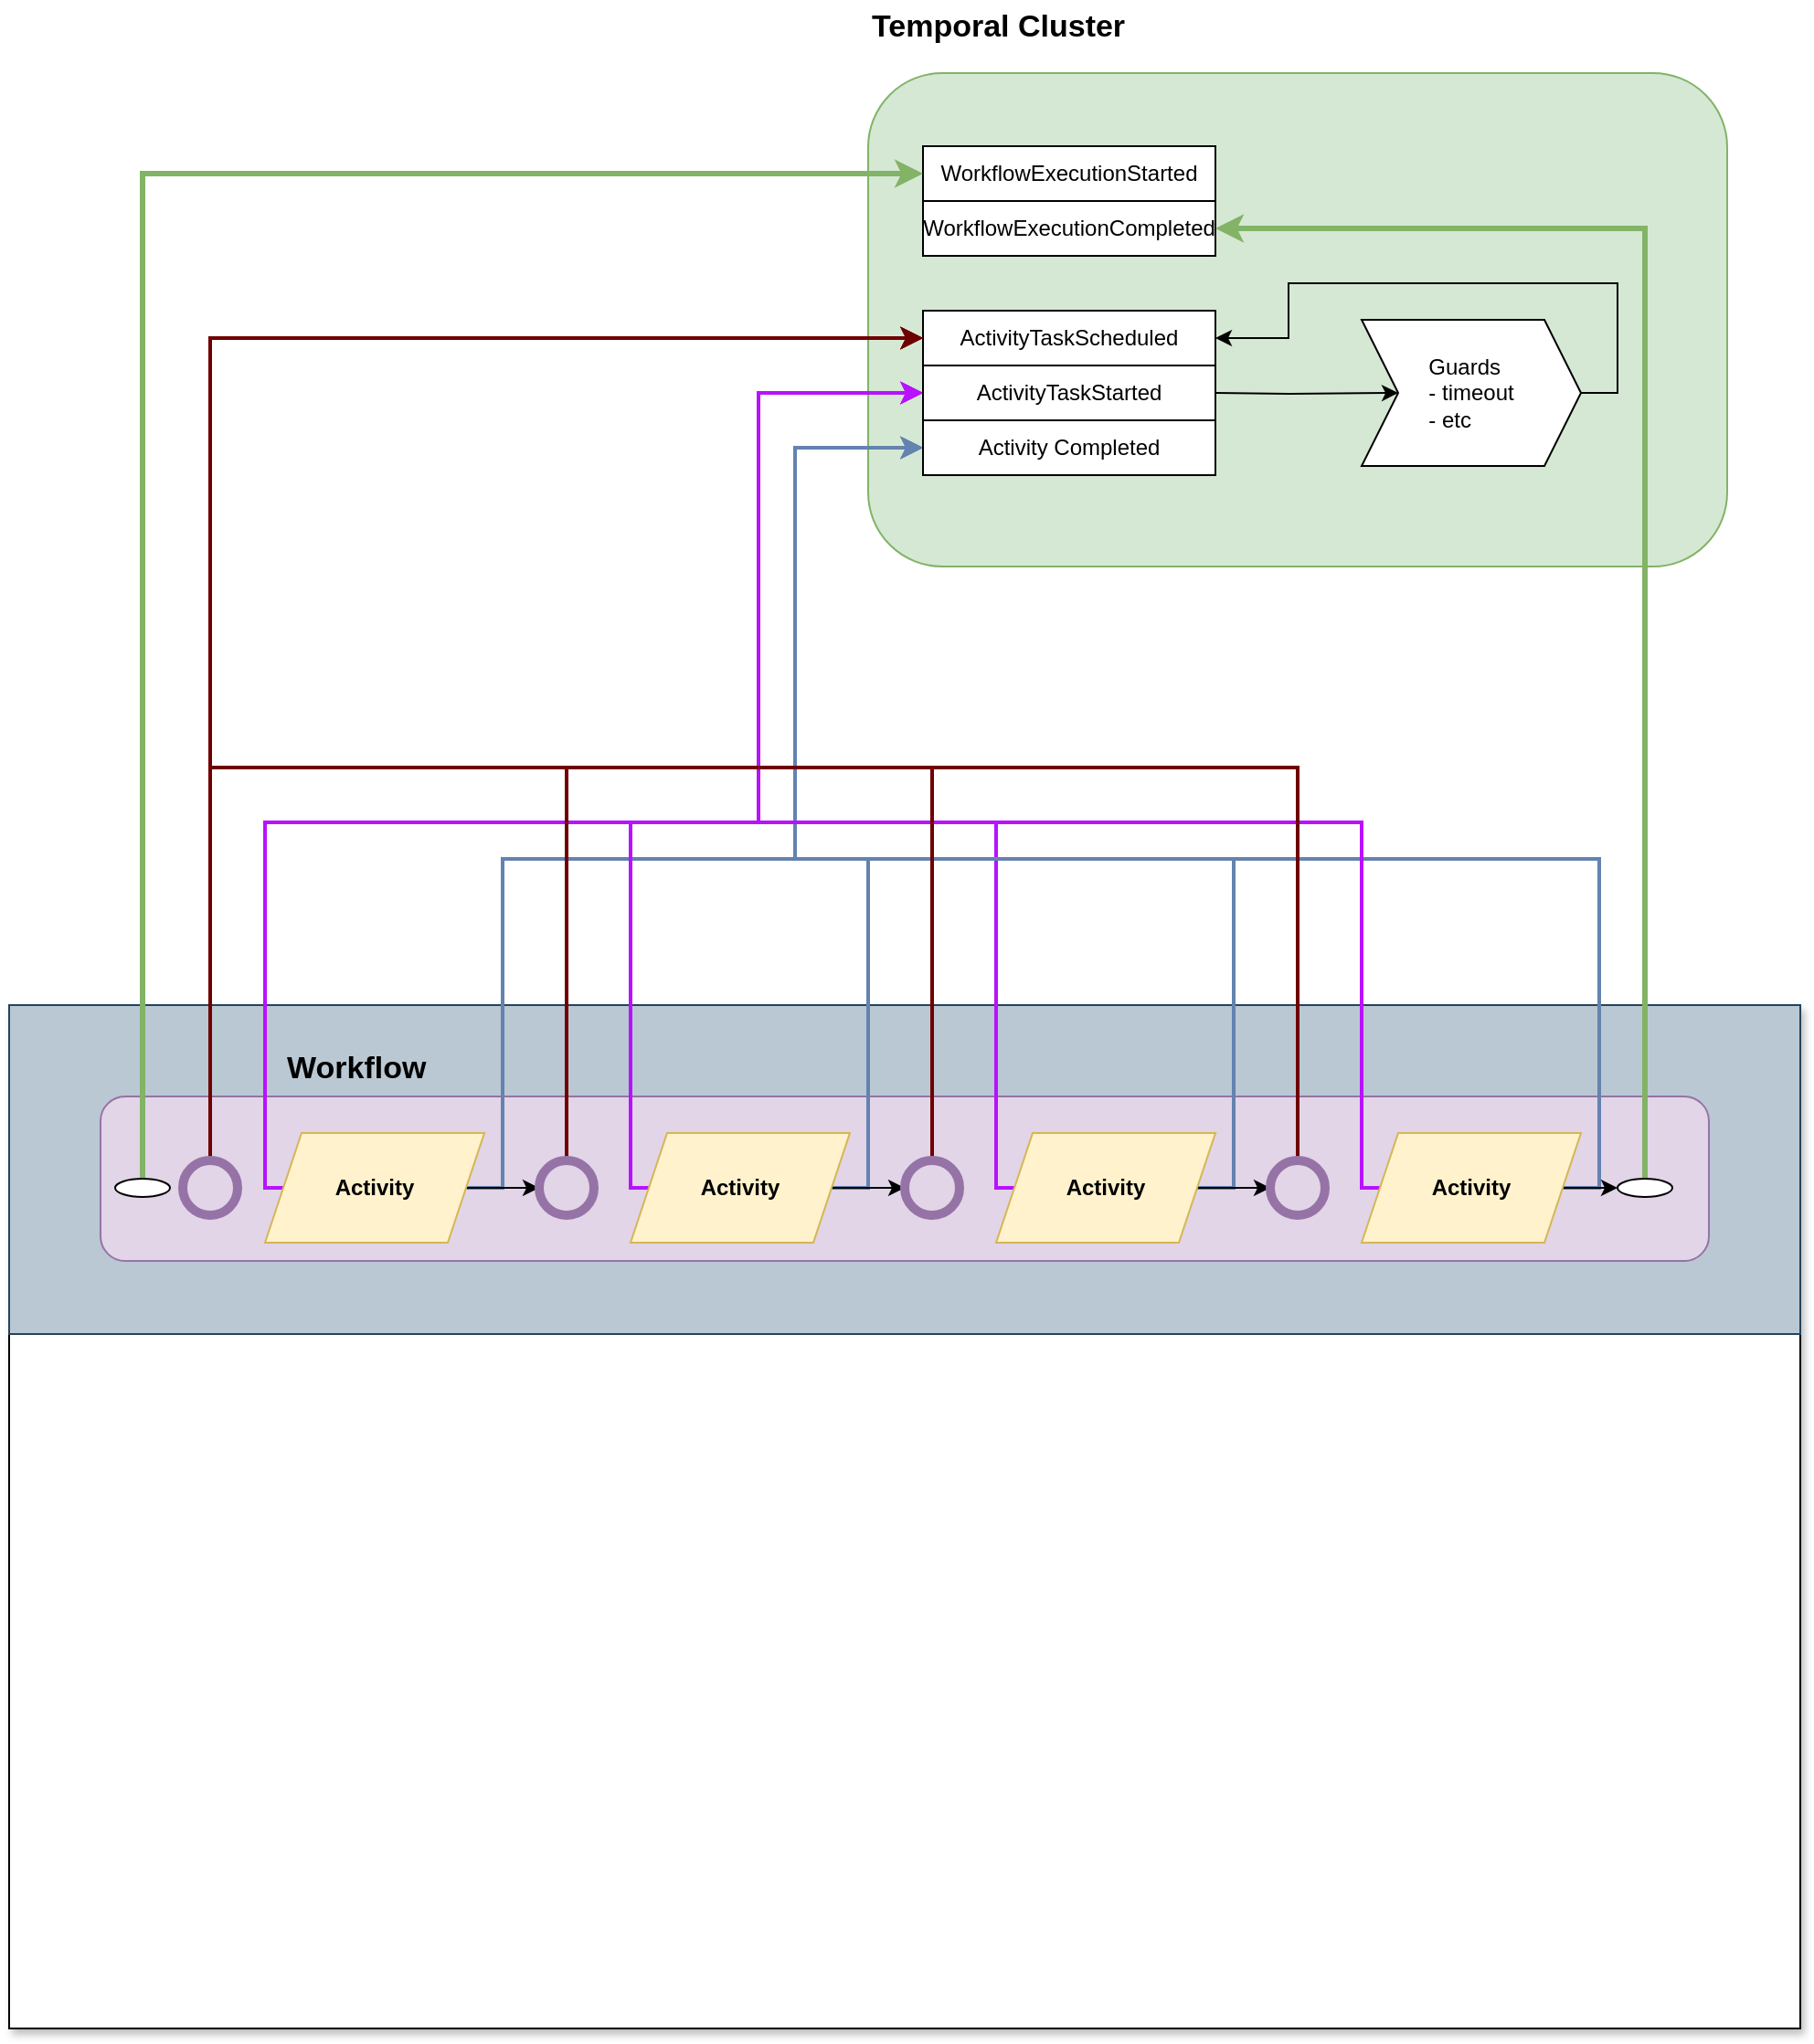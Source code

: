 <mxfile version="22.0.3" type="device">
  <diagram name="Page-1" id="z3kwIi44Q01-h5LEooEN">
    <mxGraphModel dx="3092" dy="1942" grid="1" gridSize="10" guides="1" tooltips="1" connect="1" arrows="1" fold="1" page="1" pageScale="1" pageWidth="850" pageHeight="1100" math="0" shadow="0">
      <root>
        <mxCell id="0" />
        <mxCell id="1" parent="0" />
        <mxCell id="9BV4CZnHF9neYJMWB2M7-3" value="" style="rounded=0;whiteSpace=wrap;html=1;align=left;verticalAlign=top;glass=0;shadow=1;" parent="1" vertex="1">
          <mxGeometry x="-860" y="80" width="980" height="560" as="geometry" />
        </mxCell>
        <mxCell id="-FT3mpPr_WbykKQzSYBq-54" value="" style="rounded=0;whiteSpace=wrap;html=1;fillColor=#bac8d3;strokeColor=#23445d;" vertex="1" parent="1">
          <mxGeometry x="-860" y="80" width="980" height="180" as="geometry" />
        </mxCell>
        <mxCell id="-FT3mpPr_WbykKQzSYBq-51" value="" style="rounded=1;whiteSpace=wrap;html=1;fillColor=#d5e8d4;strokeColor=#82b366;" vertex="1" parent="1">
          <mxGeometry x="-390" y="-430" width="470" height="270" as="geometry" />
        </mxCell>
        <mxCell id="9BV4CZnHF9neYJMWB2M7-11" value="" style="rounded=1;whiteSpace=wrap;html=1;fillColor=#e1d5e7;strokeColor=#9673a6;" parent="1" vertex="1">
          <mxGeometry x="-810" y="130" width="880" height="90" as="geometry" />
        </mxCell>
        <mxCell id="-FT3mpPr_WbykKQzSYBq-16" style="edgeStyle=orthogonalEdgeStyle;rounded=0;orthogonalLoop=1;jettySize=auto;html=1;exitX=1;exitY=0.5;exitDx=0;exitDy=0;entryX=0;entryY=0.5;entryDx=0;entryDy=0;strokeWidth=2;strokeColor=#6383B0;" edge="1" parent="1" source="-FT3mpPr_WbykKQzSYBq-2" target="-FT3mpPr_WbykKQzSYBq-14">
          <mxGeometry relative="1" as="geometry">
            <Array as="points">
              <mxPoint x="-590" y="180" />
              <mxPoint x="-590" />
              <mxPoint x="-430" />
              <mxPoint x="-430" y="-225" />
            </Array>
          </mxGeometry>
        </mxCell>
        <mxCell id="-FT3mpPr_WbykKQzSYBq-25" style="edgeStyle=orthogonalEdgeStyle;rounded=0;orthogonalLoop=1;jettySize=auto;html=1;exitX=0;exitY=0.5;exitDx=0;exitDy=0;entryX=0;entryY=0.5;entryDx=0;entryDy=0;strokeWidth=2;strokeColor=#B812FF;" edge="1" parent="1" source="-FT3mpPr_WbykKQzSYBq-2" target="-FT3mpPr_WbykKQzSYBq-19">
          <mxGeometry relative="1" as="geometry">
            <Array as="points">
              <mxPoint x="-720" y="180" />
              <mxPoint x="-720" y="-20" />
              <mxPoint x="-450" y="-20" />
              <mxPoint x="-450" y="-255" />
            </Array>
          </mxGeometry>
        </mxCell>
        <mxCell id="-FT3mpPr_WbykKQzSYBq-46" style="edgeStyle=orthogonalEdgeStyle;rounded=0;orthogonalLoop=1;jettySize=auto;html=1;exitX=1;exitY=0.5;exitDx=0;exitDy=0;entryX=0;entryY=0.5;entryDx=0;entryDy=0;" edge="1" parent="1" source="-FT3mpPr_WbykKQzSYBq-2" target="-FT3mpPr_WbykKQzSYBq-30">
          <mxGeometry relative="1" as="geometry" />
        </mxCell>
        <mxCell id="-FT3mpPr_WbykKQzSYBq-2" value="&lt;b&gt;Activity&lt;/b&gt;" style="shape=parallelogram;perimeter=parallelogramPerimeter;whiteSpace=wrap;html=1;fixedSize=1;fillColor=#fff2cc;strokeColor=#d6b656;" vertex="1" parent="1">
          <mxGeometry x="-720" y="150" width="120" height="60" as="geometry" />
        </mxCell>
        <mxCell id="-FT3mpPr_WbykKQzSYBq-17" style="edgeStyle=orthogonalEdgeStyle;rounded=0;orthogonalLoop=1;jettySize=auto;html=1;exitX=1;exitY=0.5;exitDx=0;exitDy=0;entryX=0;entryY=0.5;entryDx=0;entryDy=0;strokeWidth=2;strokeColor=#6383B0;" edge="1" parent="1" source="-FT3mpPr_WbykKQzSYBq-3" target="-FT3mpPr_WbykKQzSYBq-14">
          <mxGeometry relative="1" as="geometry">
            <Array as="points">
              <mxPoint x="-390" y="180" />
              <mxPoint x="-390" />
              <mxPoint x="-430" />
              <mxPoint x="-430" y="-225" />
            </Array>
          </mxGeometry>
        </mxCell>
        <mxCell id="-FT3mpPr_WbykKQzSYBq-33" style="edgeStyle=orthogonalEdgeStyle;rounded=0;orthogonalLoop=1;jettySize=auto;html=1;exitX=0;exitY=0.5;exitDx=0;exitDy=0;entryX=0;entryY=0.5;entryDx=0;entryDy=0;strokeWidth=2;strokeColor=#B812FF;" edge="1" parent="1" source="-FT3mpPr_WbykKQzSYBq-3" target="-FT3mpPr_WbykKQzSYBq-19">
          <mxGeometry relative="1" as="geometry">
            <Array as="points">
              <mxPoint x="-520" y="180" />
              <mxPoint x="-520" y="-20" />
              <mxPoint x="-450" y="-20" />
              <mxPoint x="-450" y="-255" />
            </Array>
          </mxGeometry>
        </mxCell>
        <mxCell id="-FT3mpPr_WbykKQzSYBq-47" style="edgeStyle=orthogonalEdgeStyle;rounded=0;orthogonalLoop=1;jettySize=auto;html=1;exitX=1;exitY=0.5;exitDx=0;exitDy=0;entryX=0;entryY=0.5;entryDx=0;entryDy=0;" edge="1" parent="1" source="-FT3mpPr_WbykKQzSYBq-3" target="-FT3mpPr_WbykKQzSYBq-31">
          <mxGeometry relative="1" as="geometry" />
        </mxCell>
        <mxCell id="-FT3mpPr_WbykKQzSYBq-3" value="&lt;b&gt;Activity&lt;/b&gt;" style="shape=parallelogram;perimeter=parallelogramPerimeter;whiteSpace=wrap;html=1;fixedSize=1;fillColor=#fff2cc;strokeColor=#d6b656;" vertex="1" parent="1">
          <mxGeometry x="-520" y="150" width="120" height="60" as="geometry" />
        </mxCell>
        <mxCell id="-FT3mpPr_WbykKQzSYBq-27" style="edgeStyle=orthogonalEdgeStyle;rounded=0;orthogonalLoop=1;jettySize=auto;html=1;exitX=1;exitY=0.5;exitDx=0;exitDy=0;entryX=0;entryY=0.5;entryDx=0;entryDy=0;strokeWidth=2;strokeColor=#6383B0;" edge="1" parent="1" source="-FT3mpPr_WbykKQzSYBq-4" target="-FT3mpPr_WbykKQzSYBq-14">
          <mxGeometry relative="1" as="geometry">
            <Array as="points">
              <mxPoint x="-190" y="180" />
              <mxPoint x="-190" />
              <mxPoint x="-430" />
              <mxPoint x="-430" y="-225" />
            </Array>
          </mxGeometry>
        </mxCell>
        <mxCell id="-FT3mpPr_WbykKQzSYBq-34" style="edgeStyle=orthogonalEdgeStyle;rounded=0;orthogonalLoop=1;jettySize=auto;html=1;exitX=0;exitY=0.5;exitDx=0;exitDy=0;entryX=0;entryY=0.5;entryDx=0;entryDy=0;strokeWidth=2;strokeColor=#B812FF;" edge="1" parent="1" source="-FT3mpPr_WbykKQzSYBq-4" target="-FT3mpPr_WbykKQzSYBq-19">
          <mxGeometry relative="1" as="geometry">
            <Array as="points">
              <mxPoint x="-320" y="180" />
              <mxPoint x="-320" y="-20" />
              <mxPoint x="-450" y="-20" />
              <mxPoint x="-450" y="-255" />
            </Array>
          </mxGeometry>
        </mxCell>
        <mxCell id="-FT3mpPr_WbykKQzSYBq-48" style="edgeStyle=orthogonalEdgeStyle;rounded=0;orthogonalLoop=1;jettySize=auto;html=1;exitX=1;exitY=0.5;exitDx=0;exitDy=0;entryX=0;entryY=0.5;entryDx=0;entryDy=0;" edge="1" parent="1" source="-FT3mpPr_WbykKQzSYBq-4" target="-FT3mpPr_WbykKQzSYBq-32">
          <mxGeometry relative="1" as="geometry" />
        </mxCell>
        <mxCell id="-FT3mpPr_WbykKQzSYBq-4" value="&lt;b&gt;Activity&lt;/b&gt;" style="shape=parallelogram;perimeter=parallelogramPerimeter;whiteSpace=wrap;html=1;fixedSize=1;fillColor=#fff2cc;strokeColor=#d6b656;" vertex="1" parent="1">
          <mxGeometry x="-320" y="150" width="120" height="60" as="geometry" />
        </mxCell>
        <mxCell id="-FT3mpPr_WbykKQzSYBq-18" style="edgeStyle=orthogonalEdgeStyle;rounded=0;orthogonalLoop=1;jettySize=auto;html=1;exitX=1;exitY=0.5;exitDx=0;exitDy=0;entryX=0;entryY=0.5;entryDx=0;entryDy=0;fillColor=#dae8fc;strokeColor=#6383B0;strokeWidth=2;" edge="1" parent="1" source="-FT3mpPr_WbykKQzSYBq-5" target="-FT3mpPr_WbykKQzSYBq-14">
          <mxGeometry relative="1" as="geometry">
            <Array as="points">
              <mxPoint x="10" y="180" />
              <mxPoint x="10" />
              <mxPoint x="-430" />
              <mxPoint x="-430" y="-225" />
            </Array>
          </mxGeometry>
        </mxCell>
        <mxCell id="-FT3mpPr_WbykKQzSYBq-35" style="edgeStyle=orthogonalEdgeStyle;rounded=0;orthogonalLoop=1;jettySize=auto;html=1;exitX=0;exitY=0.5;exitDx=0;exitDy=0;entryX=0;entryY=0.5;entryDx=0;entryDy=0;strokeWidth=2;strokeColor=#B812FF;" edge="1" parent="1" source="-FT3mpPr_WbykKQzSYBq-5" target="-FT3mpPr_WbykKQzSYBq-19">
          <mxGeometry relative="1" as="geometry">
            <Array as="points">
              <mxPoint x="-120" y="180" />
              <mxPoint x="-120" y="-20" />
              <mxPoint x="-450" y="-20" />
              <mxPoint x="-450" y="-255" />
            </Array>
          </mxGeometry>
        </mxCell>
        <mxCell id="-FT3mpPr_WbykKQzSYBq-49" style="edgeStyle=orthogonalEdgeStyle;rounded=0;orthogonalLoop=1;jettySize=auto;html=1;exitX=1;exitY=0.5;exitDx=0;exitDy=0;entryX=0;entryY=0.5;entryDx=0;entryDy=0;" edge="1" parent="1" source="-FT3mpPr_WbykKQzSYBq-5" target="-FT3mpPr_WbykKQzSYBq-42">
          <mxGeometry relative="1" as="geometry" />
        </mxCell>
        <mxCell id="-FT3mpPr_WbykKQzSYBq-5" value="&lt;b&gt;Activity&lt;/b&gt;" style="shape=parallelogram;perimeter=parallelogramPerimeter;whiteSpace=wrap;html=1;fixedSize=1;fillColor=#fff2cc;strokeColor=#d6b656;" vertex="1" parent="1">
          <mxGeometry x="-120" y="150" width="120" height="60" as="geometry" />
        </mxCell>
        <mxCell id="-FT3mpPr_WbykKQzSYBq-6" value="Workflow" style="text;html=1;strokeColor=none;fillColor=none;align=left;verticalAlign=middle;whiteSpace=wrap;rounded=0;fontSize=17;fontStyle=1" vertex="1" parent="1">
          <mxGeometry x="-710" y="100" width="180" height="30" as="geometry" />
        </mxCell>
        <mxCell id="-FT3mpPr_WbykKQzSYBq-14" value="Activity Completed" style="rounded=0;whiteSpace=wrap;html=1;" vertex="1" parent="1">
          <mxGeometry x="-360" y="-240" width="160" height="30" as="geometry" />
        </mxCell>
        <mxCell id="-FT3mpPr_WbykKQzSYBq-19" value="ActivityTaskStarted" style="rounded=0;whiteSpace=wrap;html=1;" vertex="1" parent="1">
          <mxGeometry x="-360" y="-270" width="160" height="30" as="geometry" />
        </mxCell>
        <mxCell id="-FT3mpPr_WbykKQzSYBq-23" style="edgeStyle=orthogonalEdgeStyle;rounded=0;orthogonalLoop=1;jettySize=auto;html=1;exitX=1;exitY=0.5;exitDx=0;exitDy=0;entryX=0;entryY=0.5;entryDx=0;entryDy=0;" edge="1" parent="1" target="-FT3mpPr_WbykKQzSYBq-21">
          <mxGeometry relative="1" as="geometry">
            <mxPoint x="-200" y="-255" as="sourcePoint" />
          </mxGeometry>
        </mxCell>
        <mxCell id="-FT3mpPr_WbykKQzSYBq-24" style="edgeStyle=orthogonalEdgeStyle;rounded=0;orthogonalLoop=1;jettySize=auto;html=1;exitX=1;exitY=0.5;exitDx=0;exitDy=0;entryX=1;entryY=0.5;entryDx=0;entryDy=0;" edge="1" parent="1" source="-FT3mpPr_WbykKQzSYBq-21" target="-FT3mpPr_WbykKQzSYBq-22">
          <mxGeometry relative="1" as="geometry" />
        </mxCell>
        <mxCell id="-FT3mpPr_WbykKQzSYBq-21" value="&lt;div style=&quot;text-align: left;&quot;&gt;&lt;span style=&quot;background-color: initial;&quot;&gt;Guards&lt;/span&gt;&lt;/div&gt;&lt;div style=&quot;text-align: left;&quot;&gt;&lt;span style=&quot;background-color: initial;&quot;&gt;- timeout&lt;/span&gt;&lt;/div&gt;&lt;div style=&quot;text-align: left;&quot;&gt;&lt;span style=&quot;background-color: initial;&quot;&gt;- etc&lt;/span&gt;&lt;/div&gt;" style="shape=step;perimeter=stepPerimeter;whiteSpace=wrap;html=1;fixedSize=1;" vertex="1" parent="1">
          <mxGeometry x="-120" y="-295" width="120" height="80" as="geometry" />
        </mxCell>
        <mxCell id="-FT3mpPr_WbykKQzSYBq-22" value="ActivityTaskScheduled" style="rounded=0;whiteSpace=wrap;html=1;" vertex="1" parent="1">
          <mxGeometry x="-360" y="-300" width="160" height="30" as="geometry" />
        </mxCell>
        <mxCell id="-FT3mpPr_WbykKQzSYBq-29" style="edgeStyle=orthogonalEdgeStyle;rounded=0;orthogonalLoop=1;jettySize=auto;html=1;exitX=0.5;exitY=0;exitDx=0;exitDy=0;entryX=0;entryY=0.5;entryDx=0;entryDy=0;fillColor=#a20025;strokeColor=#6F0000;strokeWidth=2;" edge="1" parent="1" source="-FT3mpPr_WbykKQzSYBq-28" target="-FT3mpPr_WbykKQzSYBq-22">
          <mxGeometry relative="1" as="geometry" />
        </mxCell>
        <mxCell id="-FT3mpPr_WbykKQzSYBq-28" value="" style="ellipse;whiteSpace=wrap;html=1;aspect=fixed;fillColor=#e1d5e7;strokeColor=#9673a6;strokeWidth=5;" vertex="1" parent="1">
          <mxGeometry x="-765" y="165" width="30" height="30" as="geometry" />
        </mxCell>
        <mxCell id="-FT3mpPr_WbykKQzSYBq-36" style="edgeStyle=orthogonalEdgeStyle;rounded=0;orthogonalLoop=1;jettySize=auto;html=1;exitX=0.5;exitY=0;exitDx=0;exitDy=0;entryX=0;entryY=0.5;entryDx=0;entryDy=0;fillColor=#a20025;strokeColor=#6F0000;strokeWidth=2;" edge="1" parent="1" source="-FT3mpPr_WbykKQzSYBq-30" target="-FT3mpPr_WbykKQzSYBq-22">
          <mxGeometry relative="1" as="geometry">
            <Array as="points">
              <mxPoint x="-555" y="-50" />
              <mxPoint x="-750" y="-50" />
              <mxPoint x="-750" y="-285" />
            </Array>
          </mxGeometry>
        </mxCell>
        <mxCell id="-FT3mpPr_WbykKQzSYBq-30" value="" style="ellipse;whiteSpace=wrap;html=1;aspect=fixed;strokeWidth=5;fillColor=#e1d5e7;strokeColor=#9673a6;" vertex="1" parent="1">
          <mxGeometry x="-570" y="165" width="30" height="30" as="geometry" />
        </mxCell>
        <mxCell id="-FT3mpPr_WbykKQzSYBq-37" style="edgeStyle=orthogonalEdgeStyle;rounded=0;orthogonalLoop=1;jettySize=auto;html=1;exitX=0.5;exitY=0;exitDx=0;exitDy=0;entryX=0;entryY=0.5;entryDx=0;entryDy=0;fillColor=#a20025;strokeColor=#6F0000;strokeWidth=2;" edge="1" parent="1" source="-FT3mpPr_WbykKQzSYBq-31" target="-FT3mpPr_WbykKQzSYBq-22">
          <mxGeometry relative="1" as="geometry">
            <Array as="points">
              <mxPoint x="-355" y="-50" />
              <mxPoint x="-750" y="-50" />
              <mxPoint x="-750" y="-285" />
            </Array>
          </mxGeometry>
        </mxCell>
        <mxCell id="-FT3mpPr_WbykKQzSYBq-31" value="" style="ellipse;whiteSpace=wrap;html=1;aspect=fixed;strokeWidth=5;fillColor=#e1d5e7;strokeColor=#9673a6;" vertex="1" parent="1">
          <mxGeometry x="-370" y="165" width="30" height="30" as="geometry" />
        </mxCell>
        <mxCell id="-FT3mpPr_WbykKQzSYBq-38" style="edgeStyle=orthogonalEdgeStyle;rounded=0;orthogonalLoop=1;jettySize=auto;html=1;exitX=0.5;exitY=0;exitDx=0;exitDy=0;entryX=0;entryY=0.5;entryDx=0;entryDy=0;fillColor=#a20025;strokeColor=#6F0000;strokeWidth=2;" edge="1" parent="1" source="-FT3mpPr_WbykKQzSYBq-32" target="-FT3mpPr_WbykKQzSYBq-22">
          <mxGeometry relative="1" as="geometry">
            <Array as="points">
              <mxPoint x="-155" y="-50" />
              <mxPoint x="-750" y="-50" />
              <mxPoint x="-750" y="-285" />
            </Array>
          </mxGeometry>
        </mxCell>
        <mxCell id="-FT3mpPr_WbykKQzSYBq-32" value="" style="ellipse;whiteSpace=wrap;html=1;aspect=fixed;fillColor=#e1d5e7;strokeColor=#9673a6;strokeWidth=5;" vertex="1" parent="1">
          <mxGeometry x="-170" y="165" width="30" height="30" as="geometry" />
        </mxCell>
        <mxCell id="-FT3mpPr_WbykKQzSYBq-39" value="WorkflowExecutionStarted" style="rounded=0;whiteSpace=wrap;html=1;" vertex="1" parent="1">
          <mxGeometry x="-360" y="-390" width="160" height="30" as="geometry" />
        </mxCell>
        <mxCell id="-FT3mpPr_WbykKQzSYBq-40" value="WorkflowExecutionCompleted" style="rounded=0;whiteSpace=wrap;html=1;" vertex="1" parent="1">
          <mxGeometry x="-360" y="-360" width="160" height="30" as="geometry" />
        </mxCell>
        <mxCell id="-FT3mpPr_WbykKQzSYBq-45" style="edgeStyle=orthogonalEdgeStyle;rounded=0;orthogonalLoop=1;jettySize=auto;html=1;exitX=0.5;exitY=0;exitDx=0;exitDy=0;entryX=1;entryY=0.5;entryDx=0;entryDy=0;fillColor=#d5e8d4;strokeColor=#82b366;strokeWidth=3;" edge="1" parent="1" source="-FT3mpPr_WbykKQzSYBq-42" target="-FT3mpPr_WbykKQzSYBq-40">
          <mxGeometry relative="1" as="geometry" />
        </mxCell>
        <mxCell id="-FT3mpPr_WbykKQzSYBq-42" value="" style="ellipse;whiteSpace=wrap;html=1;" vertex="1" parent="1">
          <mxGeometry x="20" y="175" width="30" height="10" as="geometry" />
        </mxCell>
        <mxCell id="-FT3mpPr_WbykKQzSYBq-44" style="edgeStyle=orthogonalEdgeStyle;rounded=0;orthogonalLoop=1;jettySize=auto;html=1;exitX=0.5;exitY=0;exitDx=0;exitDy=0;entryX=0;entryY=0.5;entryDx=0;entryDy=0;fillColor=#d5e8d4;strokeColor=#82b366;strokeWidth=3;" edge="1" parent="1" source="-FT3mpPr_WbykKQzSYBq-43" target="-FT3mpPr_WbykKQzSYBq-39">
          <mxGeometry relative="1" as="geometry" />
        </mxCell>
        <mxCell id="-FT3mpPr_WbykKQzSYBq-43" value="" style="ellipse;whiteSpace=wrap;html=1;" vertex="1" parent="1">
          <mxGeometry x="-802" y="175" width="30" height="10" as="geometry" />
        </mxCell>
        <mxCell id="-FT3mpPr_WbykKQzSYBq-52" value="Temporal Cluster" style="text;html=1;strokeColor=none;fillColor=none;align=left;verticalAlign=middle;whiteSpace=wrap;rounded=0;fontSize=17;fontStyle=1" vertex="1" parent="1">
          <mxGeometry x="-390" y="-470" width="180" height="30" as="geometry" />
        </mxCell>
      </root>
    </mxGraphModel>
  </diagram>
</mxfile>
